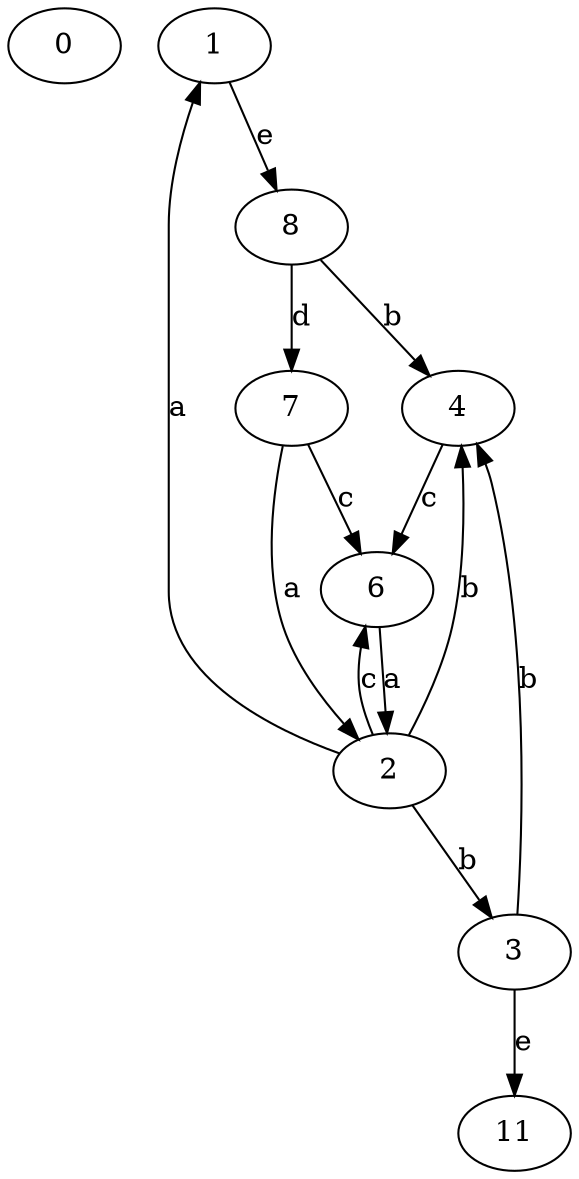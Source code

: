 strict digraph  {
0;
1;
2;
3;
4;
6;
7;
8;
11;
1 -> 8  [label=e];
2 -> 1  [label=a];
2 -> 3  [label=b];
2 -> 4  [label=b];
2 -> 6  [label=c];
3 -> 4  [label=b];
3 -> 11  [label=e];
4 -> 6  [label=c];
6 -> 2  [label=a];
7 -> 2  [label=a];
7 -> 6  [label=c];
8 -> 4  [label=b];
8 -> 7  [label=d];
}
